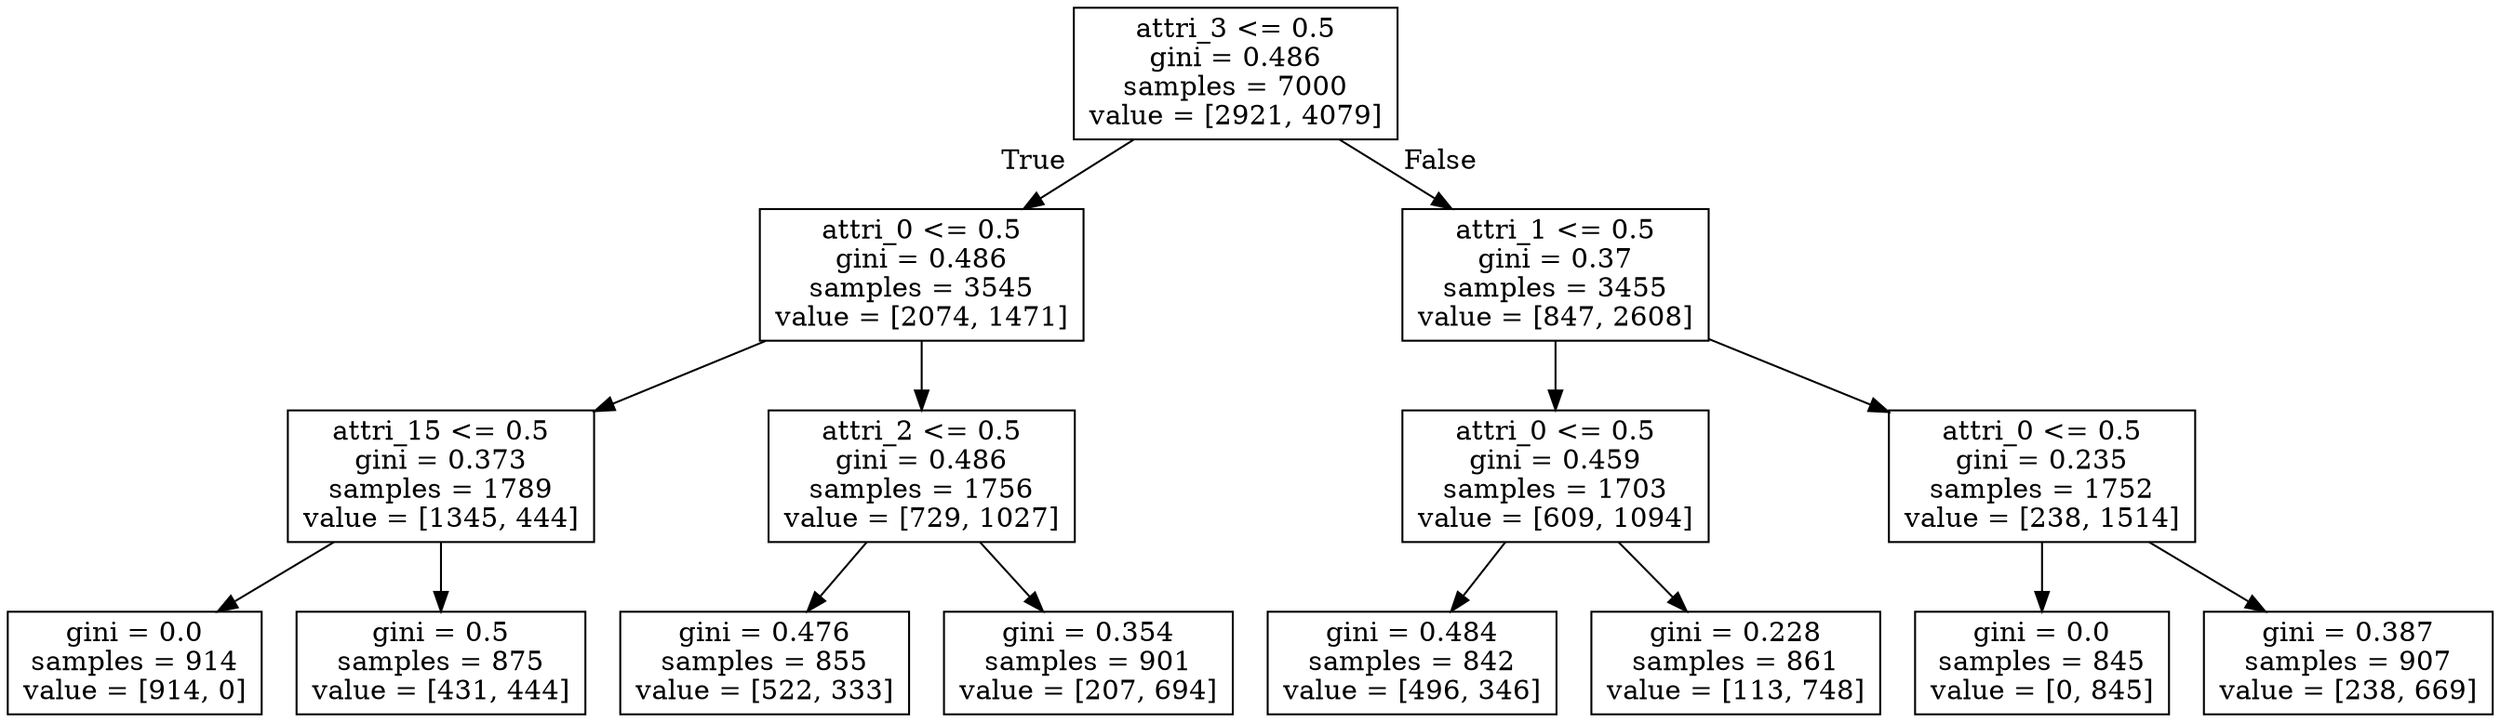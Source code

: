 digraph Tree {
node [shape=box] ;
0 [label="attri_3 <= 0.5\ngini = 0.486\nsamples = 7000\nvalue = [2921, 4079]"] ;
1 [label="attri_0 <= 0.5\ngini = 0.486\nsamples = 3545\nvalue = [2074, 1471]"] ;
0 -> 1 [labeldistance=2.5, labelangle=45, headlabel="True"] ;
2 [label="attri_15 <= 0.5\ngini = 0.373\nsamples = 1789\nvalue = [1345, 444]"] ;
1 -> 2 ;
3 [label="gini = 0.0\nsamples = 914\nvalue = [914, 0]"] ;
2 -> 3 ;
4 [label="gini = 0.5\nsamples = 875\nvalue = [431, 444]"] ;
2 -> 4 ;
5 [label="attri_2 <= 0.5\ngini = 0.486\nsamples = 1756\nvalue = [729, 1027]"] ;
1 -> 5 ;
6 [label="gini = 0.476\nsamples = 855\nvalue = [522, 333]"] ;
5 -> 6 ;
7 [label="gini = 0.354\nsamples = 901\nvalue = [207, 694]"] ;
5 -> 7 ;
8 [label="attri_1 <= 0.5\ngini = 0.37\nsamples = 3455\nvalue = [847, 2608]"] ;
0 -> 8 [labeldistance=2.5, labelangle=-45, headlabel="False"] ;
9 [label="attri_0 <= 0.5\ngini = 0.459\nsamples = 1703\nvalue = [609, 1094]"] ;
8 -> 9 ;
10 [label="gini = 0.484\nsamples = 842\nvalue = [496, 346]"] ;
9 -> 10 ;
11 [label="gini = 0.228\nsamples = 861\nvalue = [113, 748]"] ;
9 -> 11 ;
12 [label="attri_0 <= 0.5\ngini = 0.235\nsamples = 1752\nvalue = [238, 1514]"] ;
8 -> 12 ;
13 [label="gini = 0.0\nsamples = 845\nvalue = [0, 845]"] ;
12 -> 13 ;
14 [label="gini = 0.387\nsamples = 907\nvalue = [238, 669]"] ;
12 -> 14 ;
}